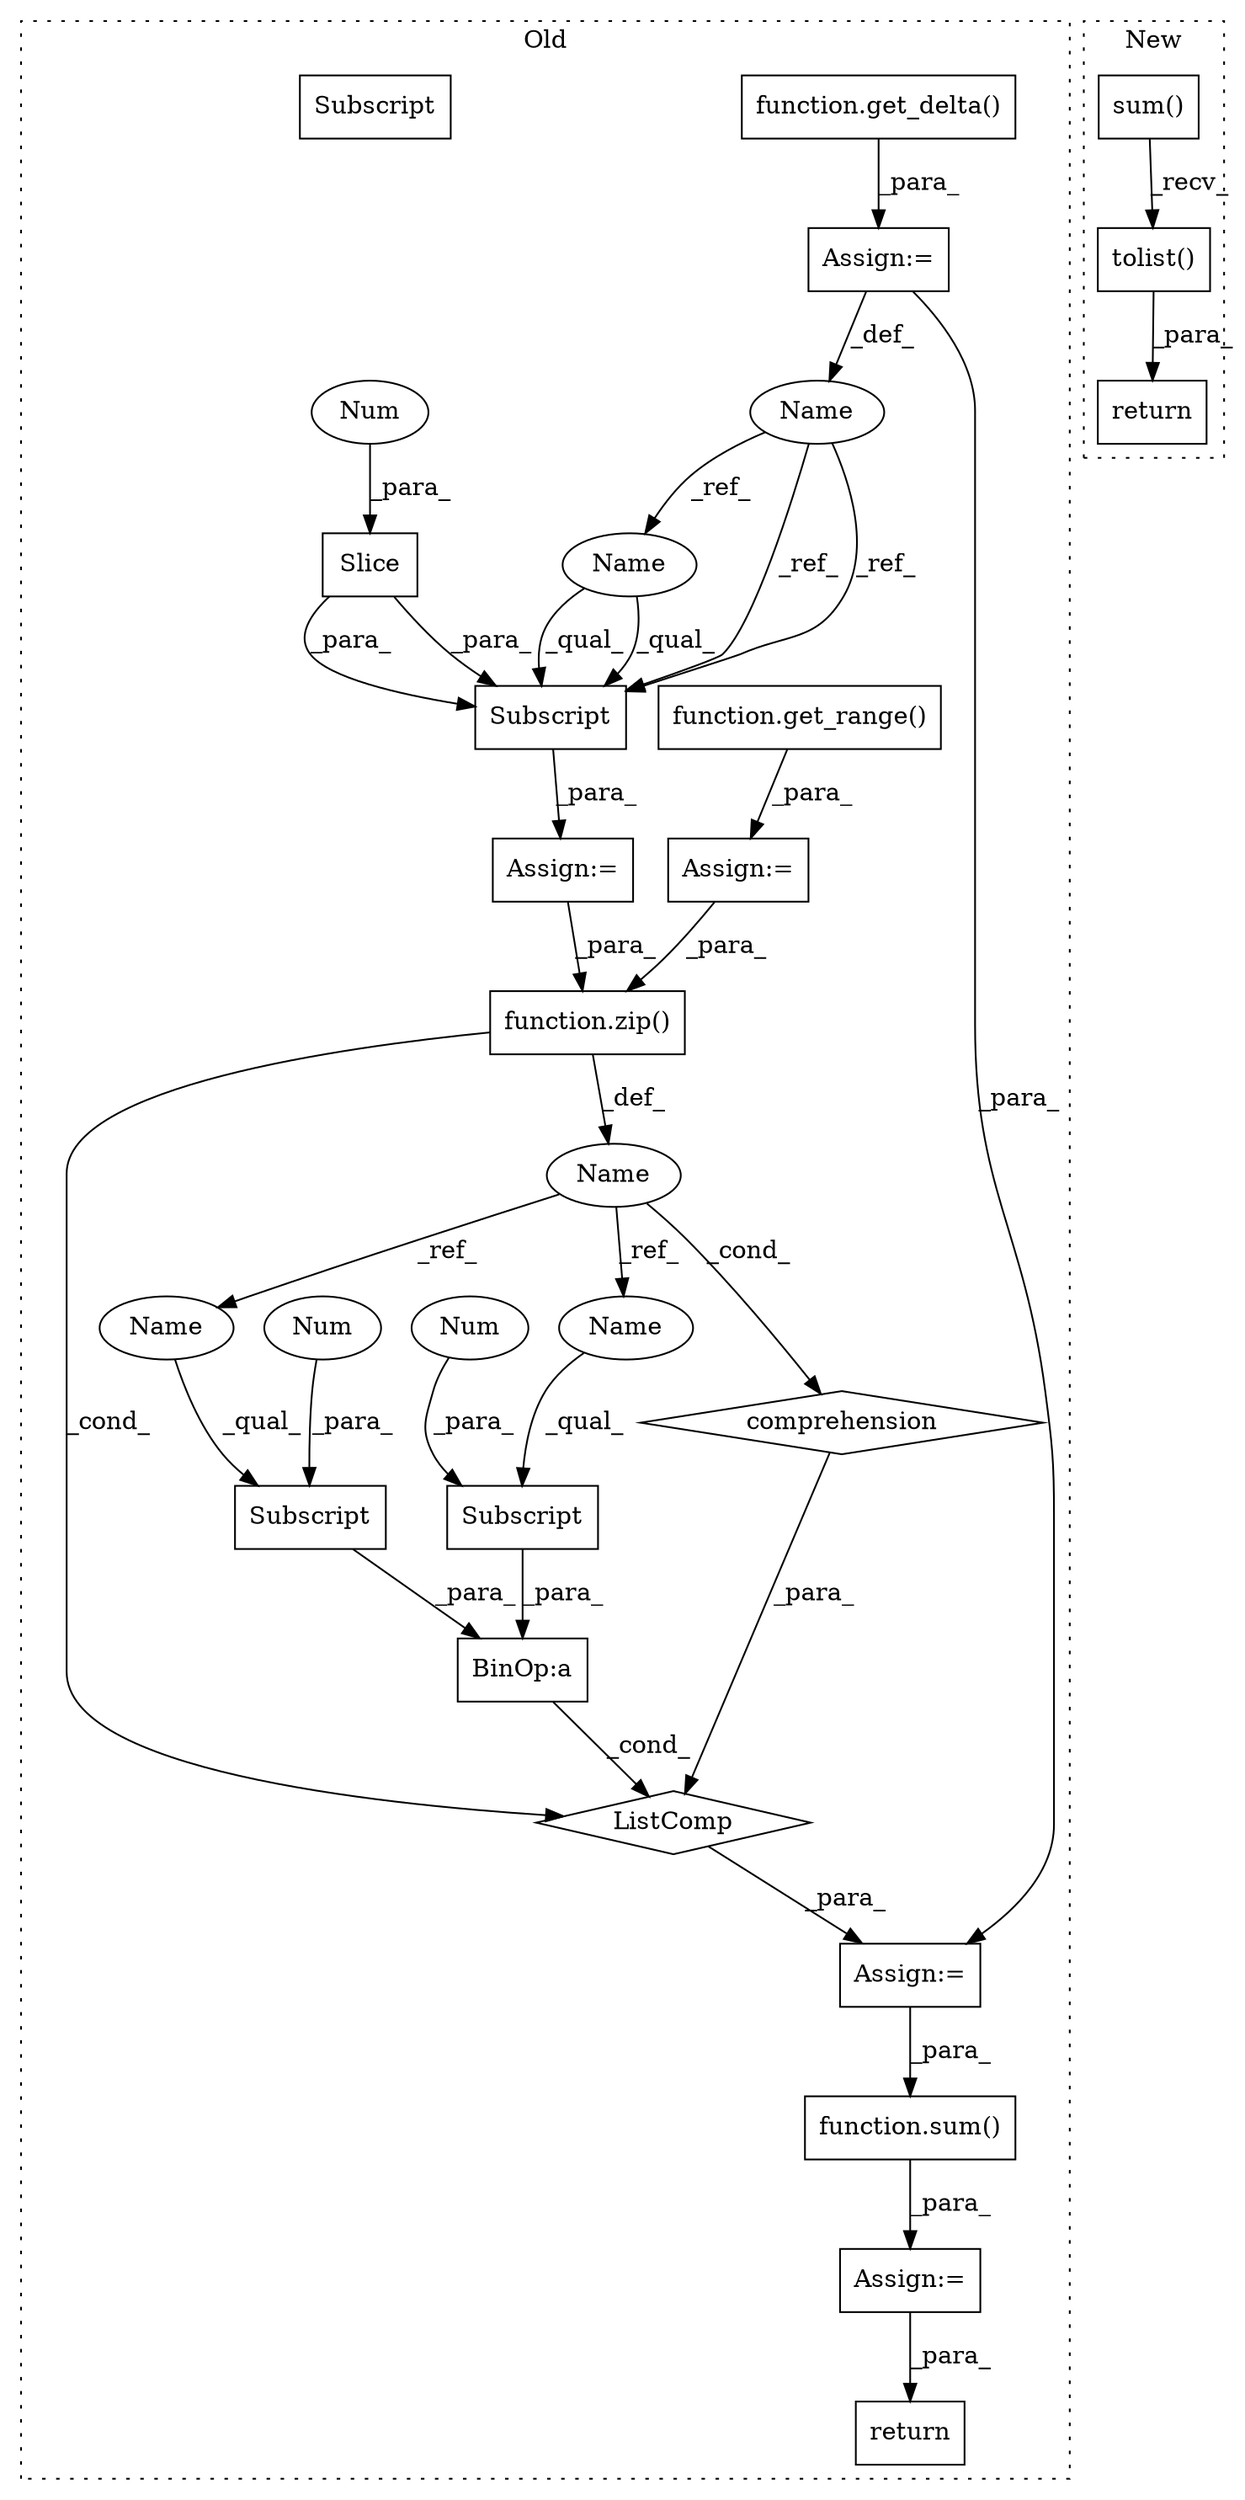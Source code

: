 digraph G {
subgraph cluster0 {
1 [label="function.get_range()" a="75" s="1555,1567" l="10,1" shape="box"];
3 [label="BinOp:a" a="82" s="1596" l="3" shape="box"];
4 [label="Subscript" a="63" s="1599,0" l="4,0" shape="box"];
6 [label="ListComp" a="106" s="1584" l="48" shape="diamond"];
7 [label="Subscript" a="63" s="1592,0" l="4,0" shape="box"];
8 [label="Num" a="76" s="1601" l="1" shape="ellipse"];
9 [label="Num" a="76" s="1594" l="1" shape="ellipse"];
10 [label="comprehension" a="45" s="1605" l="3" shape="diamond"];
11 [label="function.get_delta()" a="75" s="1440,1462" l="10,1" shape="box"];
12 [label="function.sum()" a="75" s="1642,1653" l="4,1" shape="box"];
13 [label="Name" a="87" s="1609" l="1" shape="ellipse"];
14 [label="function.zip()" a="75" s="1614,1630" l="4,1" shape="box"];
15 [label="Assign:=" a="68" s="1473" l="3" shape="box"];
16 [label="Name" a="87" s="1432" l="5" shape="ellipse"];
17 [label="Subscript" a="63" s="1476,0" l="10,0" shape="box"];
18 [label="Slice" a="80" s="1482" l="3" shape="box"];
19 [label="Num" a="76" s="1483" l="2" shape="ellipse"];
20 [label="Assign:=" a="68" s="1552" l="3" shape="box"];
21 [label="Assign:=" a="68" s="1581" l="3" shape="box"];
22 [label="Assign:=" a="68" s="1639" l="3" shape="box"];
23 [label="Assign:=" a="68" s="1437" l="3" shape="box"];
24 [label="return" a="93" s="1660" l="7" shape="box"];
26 [label="Subscript" a="63" s="1476,0" l="10,0" shape="box"];
27 [label="Name" a="87" s="1476" l="5" shape="ellipse"];
28 [label="Name" a="87" s="1599" l="1" shape="ellipse"];
29 [label="Name" a="87" s="1592" l="1" shape="ellipse"];
label = "Old";
style="dotted";
}
subgraph cluster1 {
2 [label="return" a="93" s="1706" l="7" shape="box"];
5 [label="sum()" a="75" s="1713,1733" l="7,25" shape="box"];
25 [label="tolist()" a="75" s="1713" l="54" shape="box"];
label = "New";
style="dotted";
}
1 -> 20 [label="_para_"];
3 -> 6 [label="_cond_"];
4 -> 3 [label="_para_"];
5 -> 25 [label="_recv_"];
6 -> 21 [label="_para_"];
7 -> 3 [label="_para_"];
8 -> 4 [label="_para_"];
9 -> 7 [label="_para_"];
10 -> 6 [label="_para_"];
11 -> 23 [label="_para_"];
12 -> 22 [label="_para_"];
13 -> 29 [label="_ref_"];
13 -> 10 [label="_cond_"];
13 -> 28 [label="_ref_"];
14 -> 13 [label="_def_"];
14 -> 6 [label="_cond_"];
15 -> 14 [label="_para_"];
16 -> 27 [label="_ref_"];
16 -> 26 [label="_ref_"];
16 -> 26 [label="_ref_"];
18 -> 26 [label="_para_"];
18 -> 26 [label="_para_"];
19 -> 18 [label="_para_"];
20 -> 14 [label="_para_"];
21 -> 12 [label="_para_"];
22 -> 24 [label="_para_"];
23 -> 21 [label="_para_"];
23 -> 16 [label="_def_"];
25 -> 2 [label="_para_"];
26 -> 15 [label="_para_"];
27 -> 26 [label="_qual_"];
27 -> 26 [label="_qual_"];
28 -> 4 [label="_qual_"];
29 -> 7 [label="_qual_"];
}